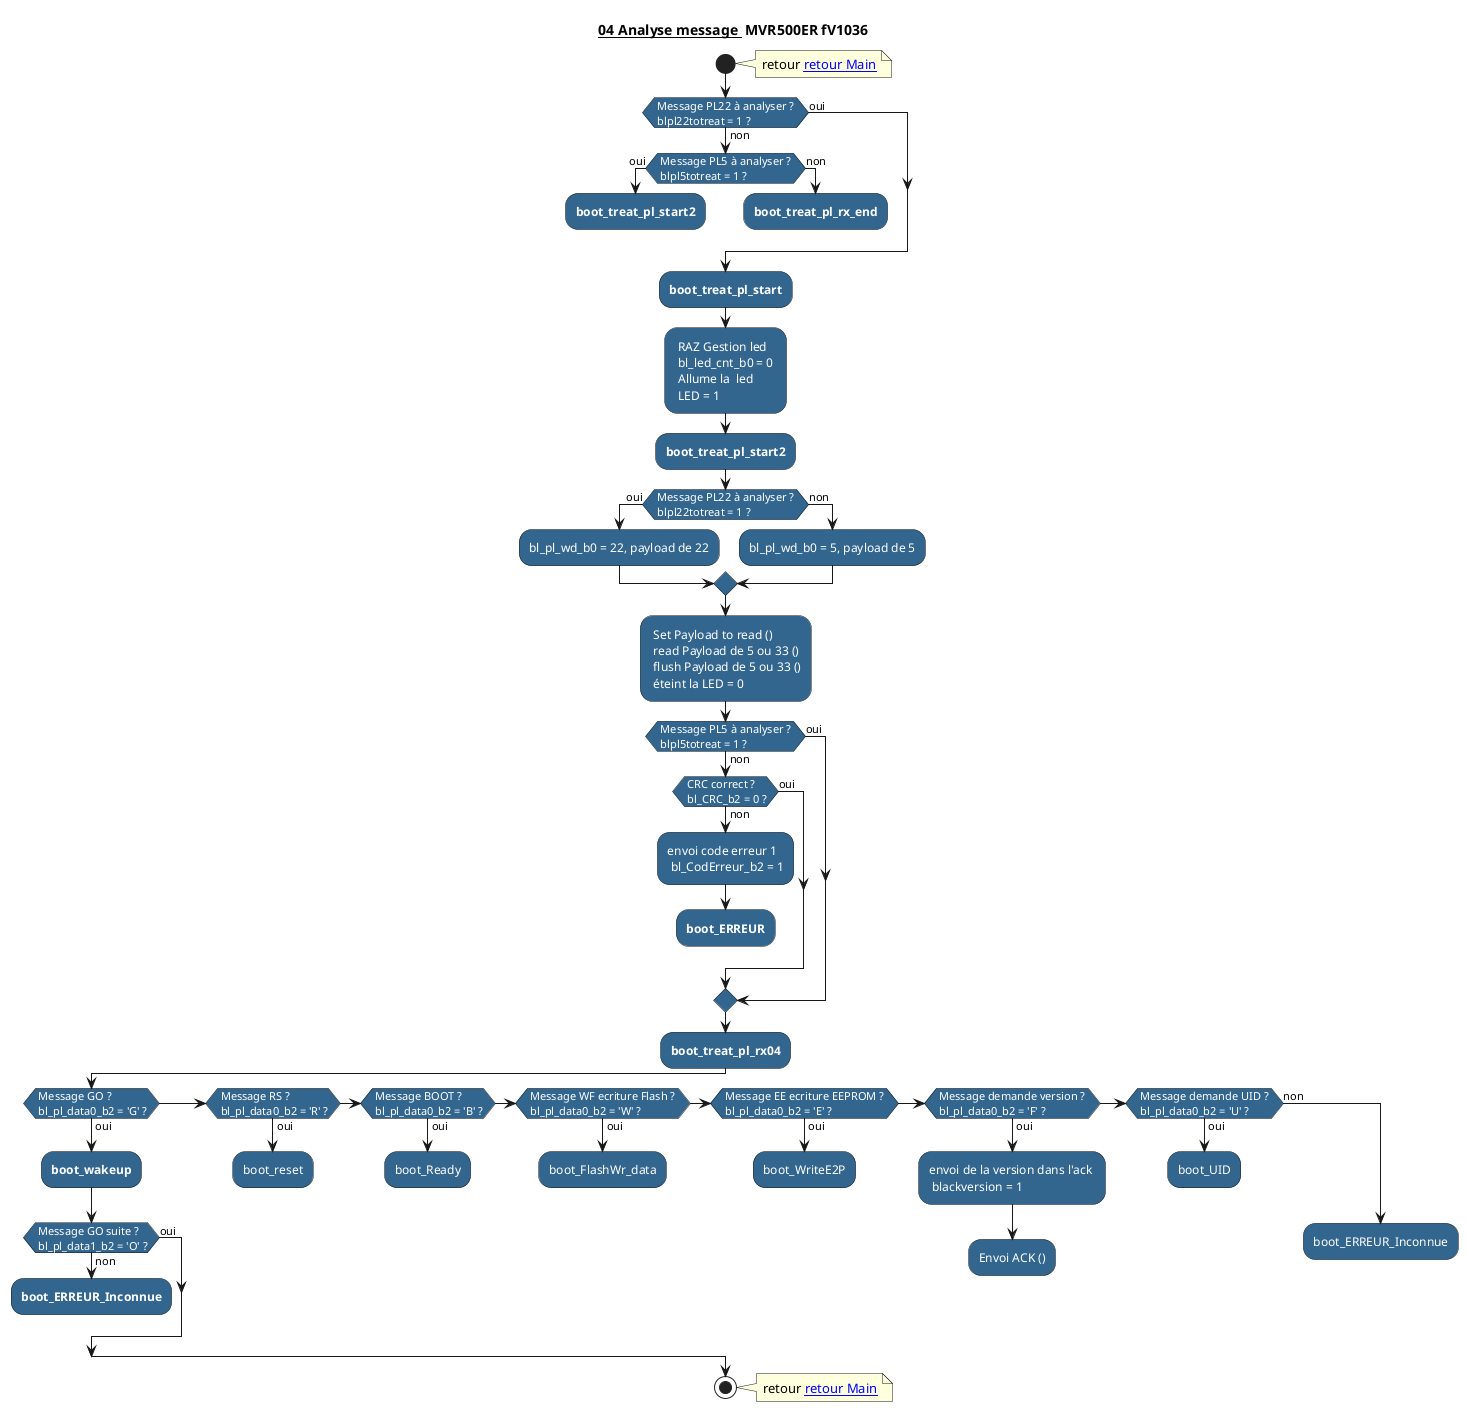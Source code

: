 {
  "sha1": "fv45q89h7woaqx6x129o9dt0gk20qgc",
  "insertion": {
    "when": "2024-06-01T09:03:06.766Z",
    "user": "plantuml@gmail.com"
  }
}
@startuml

skinparam useBetaStyle true

<style>
activity {
  BackgroundColor #33668E
  BorderColor #33668E
  FontColor white
  FontName arial
}
</style>

title __<b>04 Analyse message </b>__ MVR500ER fV1036
	    
start
note right:retour [[BootMain.svg retour Main]]

if ( Message PL22 à analyser ? \n blpl22totreat = 1 ?) then (oui)
else (non)
    if ( Message PL5 à analyser ? \n blpl5totreat = 1 ?) then (oui)
        :**boot_treat_pl_start2**;
        detach
    else (non)
        :**boot_treat_pl_rx_end**;
        detach
    endif
endif
:**boot_treat_pl_start**;
: RAZ Gestion led \n bl_led_cnt_b0 = 0 \n Allume la  led \n LED = 1;
:**boot_treat_pl_start2**;

if ( Message PL22 à analyser ? \n blpl22totreat = 1 ?) then (oui)
    :bl_pl_wd_b0 = 22, payload de 22;
else (non)
    :bl_pl_wd_b0 = 5, payload de 5;
endif
: Set Payload to read ()\n read Payload de 5 ou 33 ()\n flush Payload de 5 ou 33 ()\n éteint la LED = 0;

if ( Message PL5 à analyser ? \n blpl5totreat = 1 ?) then (oui)
else (non)
    if ( CRC correct ? \n bl_CRC_b2 = 0 ?) then (oui)
    else (non)
        :envoi code erreur 1\n bl_CodErreur_b2 = 1;
        :**boot_ERREUR**;
        detach
    endif
endif

:**boot_treat_pl_rx04**;

if ( Message GO ? \n bl_pl_data0_b2 = 'G' ?) then (oui)
    :**boot_wakeup**;
    if ( Message GO suite ? \n bl_pl_data1_b2 = 'O' ?) then (oui)
    else (non)
        :**boot_ERREUR_Inconnue**;
        detach
    endif
    
    detach
elseif ( Message RS ? \n bl_pl_data0_b2 = 'R' ?) then (oui)
    :boot_reset;
    detach
elseif ( Message BOOT ? \n bl_pl_data0_b2 = 'B' ?) then (oui)
    :boot_Ready;
    detach
elseif ( Message WF ecriture Flash ? \n bl_pl_data0_b2 = 'W' ?) then (oui)
    :boot_FlashWr_data;
    detach
elseif ( Message EE ecriture EEPROM ? \n bl_pl_data0_b2 = 'E' ?) then (oui)
    :boot_WriteE2P;
    detach
elseif ( Message demande version ? \n bl_pl_data0_b2 = 'F' ?) then (oui)
    :envoi de la version dans l'ack \n blackversion = 1;
    :Envoi ACK ();
    detach
elseif ( Message demande UID ? \n bl_pl_data0_b2 = 'U' ?) then (oui)
    :boot_UID;
    detach
else (non)
    :boot_ERREUR_Inconnue;
    detach
endif

stop
note right:retour [[BootMain.svg retour Main]]

@enduml
